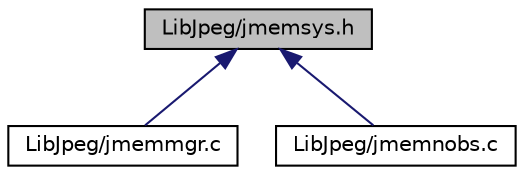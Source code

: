 digraph "LibJpeg/jmemsys.h"
{
 // LATEX_PDF_SIZE
  bgcolor="transparent";
  edge [fontname="Helvetica",fontsize="10",labelfontname="Helvetica",labelfontsize="10"];
  node [fontname="Helvetica",fontsize="10",shape=record];
  Node1 [label="LibJpeg/jmemsys.h",height=0.2,width=0.4,color="black", fillcolor="grey75", style="filled", fontcolor="black",tooltip=" "];
  Node1 -> Node2 [dir="back",color="midnightblue",fontsize="10",style="solid"];
  Node2 [label="LibJpeg/jmemmgr.c",height=0.2,width=0.4,color="black",URL="$jmemmgr_8c.html",tooltip=" "];
  Node1 -> Node3 [dir="back",color="midnightblue",fontsize="10",style="solid"];
  Node3 [label="LibJpeg/jmemnobs.c",height=0.2,width=0.4,color="black",URL="$jmemnobs_8c.html",tooltip=" "];
}
